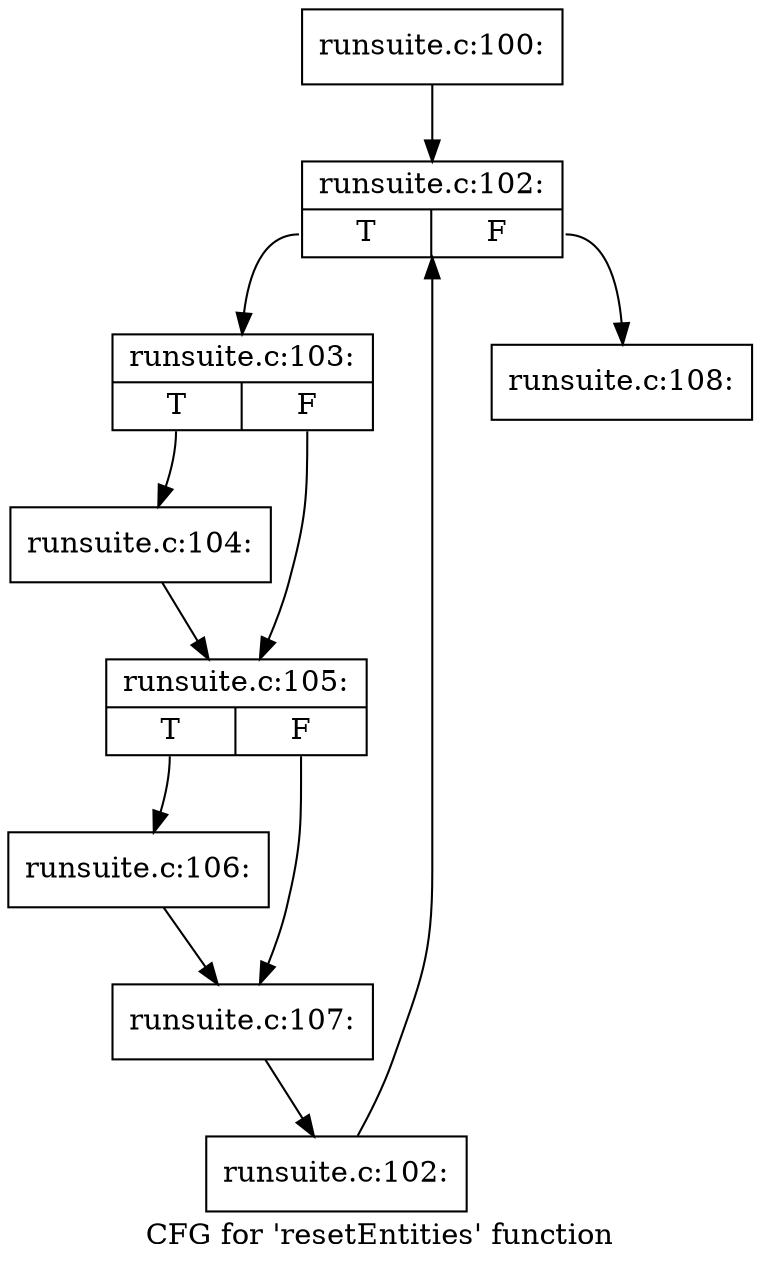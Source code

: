 digraph "CFG for 'resetEntities' function" {
	label="CFG for 'resetEntities' function";

	Node0x57162d0 [shape=record,label="{runsuite.c:100:}"];
	Node0x57162d0 -> Node0x56adc00;
	Node0x56adc00 [shape=record,label="{runsuite.c:102:|{<s0>T|<s1>F}}"];
	Node0x56adc00:s0 -> Node0x568da10;
	Node0x56adc00:s1 -> Node0x5732ad0;
	Node0x568da10 [shape=record,label="{runsuite.c:103:|{<s0>T|<s1>F}}"];
	Node0x568da10:s0 -> Node0x5690830;
	Node0x568da10:s1 -> Node0x5690880;
	Node0x5690830 [shape=record,label="{runsuite.c:104:}"];
	Node0x5690830 -> Node0x5690880;
	Node0x5690880 [shape=record,label="{runsuite.c:105:|{<s0>T|<s1>F}}"];
	Node0x5690880:s0 -> Node0x5706f40;
	Node0x5690880:s1 -> Node0x5706f90;
	Node0x5706f40 [shape=record,label="{runsuite.c:106:}"];
	Node0x5706f40 -> Node0x5706f90;
	Node0x5706f90 [shape=record,label="{runsuite.c:107:}"];
	Node0x5706f90 -> Node0x568d980;
	Node0x568d980 [shape=record,label="{runsuite.c:102:}"];
	Node0x568d980 -> Node0x56adc00;
	Node0x5732ad0 [shape=record,label="{runsuite.c:108:}"];
}
